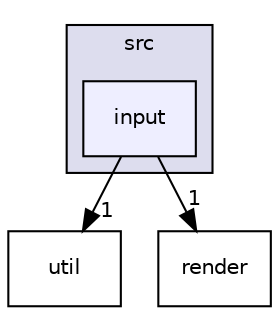 digraph "/home/cecilia/Documents/Symptogen/src/input" {
  compound=true
  node [ fontsize="10", fontname="Helvetica"];
  edge [ labelfontsize="10", labelfontname="Helvetica"];
  subgraph clusterdir_68267d1309a1af8e8297ef4c3efbcdba {
    graph [ bgcolor="#ddddee", pencolor="black", label="src" fontname="Helvetica", fontsize="10", URL="dir_68267d1309a1af8e8297ef4c3efbcdba.html"]
  dir_d365e15d984c8d0205117ee0c40d6716 [shape=box, label="input", style="filled", fillcolor="#eeeeff", pencolor="black", URL="dir_d365e15d984c8d0205117ee0c40d6716.html"];
  }
  dir_b7878ad5ecbf2506f4125b9d34c97e45 [shape=box label="util" URL="dir_b7878ad5ecbf2506f4125b9d34c97e45.html"];
  dir_e488ee1cea97fb16abdb5ccc78d2123b [shape=box label="render" URL="dir_e488ee1cea97fb16abdb5ccc78d2123b.html"];
  dir_d365e15d984c8d0205117ee0c40d6716->dir_b7878ad5ecbf2506f4125b9d34c97e45 [headlabel="1", labeldistance=1.5 headhref="dir_000001_000008.html"];
  dir_d365e15d984c8d0205117ee0c40d6716->dir_e488ee1cea97fb16abdb5ccc78d2123b [headlabel="1", labeldistance=1.5 headhref="dir_000001_000006.html"];
}
